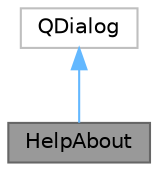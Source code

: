 digraph "HelpAbout"
{
 // LATEX_PDF_SIZE
  bgcolor="transparent";
  edge [fontname=Helvetica,fontsize=10,labelfontname=Helvetica,labelfontsize=10];
  node [fontname=Helvetica,fontsize=10,shape=box,height=0.2,width=0.4];
  Node1 [id="Node000001",label="HelpAbout",height=0.2,width=0.4,color="gray40", fillcolor="grey60", style="filled", fontcolor="black",tooltip="HelpAbout class represents a dialog for displaying Help/About information."];
  Node2 -> Node1 [id="edge2_Node000001_Node000002",dir="back",color="steelblue1",style="solid",tooltip=" "];
  Node2 [id="Node000002",label="QDialog",height=0.2,width=0.4,color="grey75", fillcolor="white", style="filled",tooltip=" "];
}
